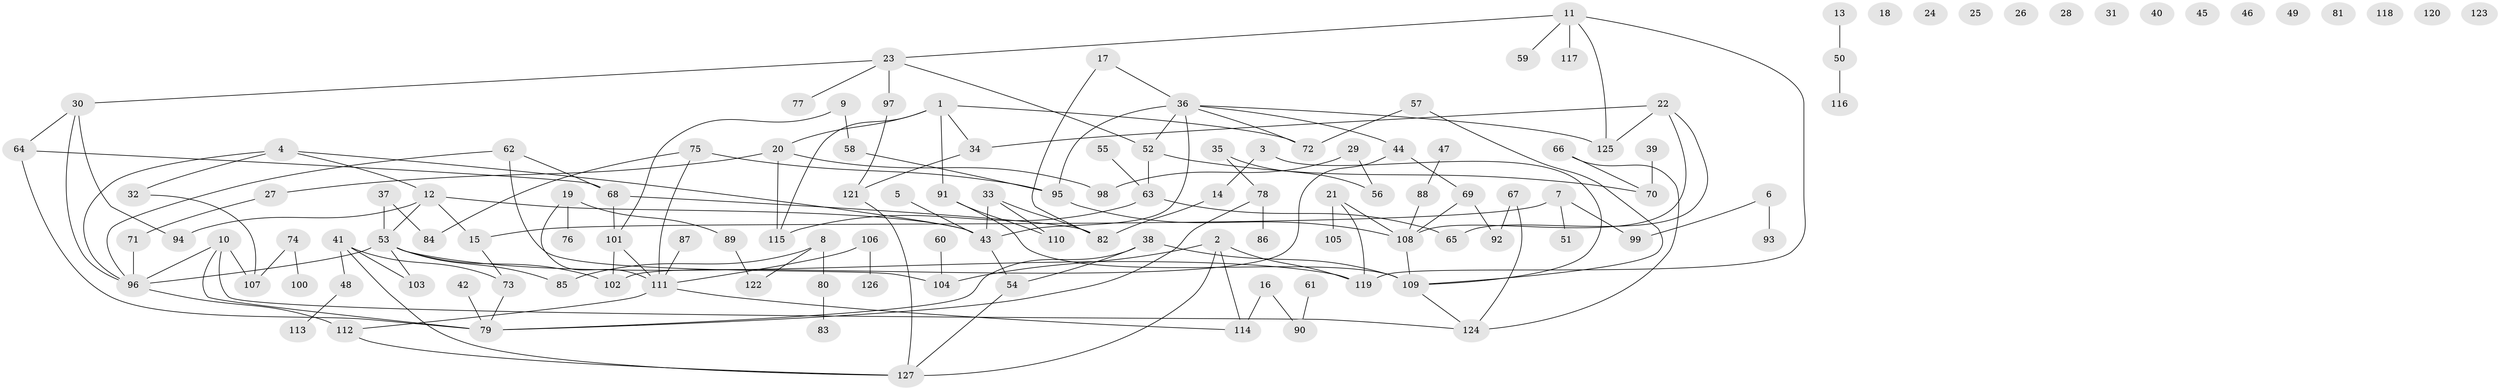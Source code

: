 // coarse degree distribution, {5: 0.16666666666666666, 6: 0.05555555555555555, 8: 0.05555555555555555, 4: 0.16666666666666666, 2: 0.1388888888888889, 3: 0.05555555555555555, 10: 0.027777777777777776, 7: 0.1111111111111111, 1: 0.19444444444444445, 9: 0.027777777777777776}
// Generated by graph-tools (version 1.1) at 2025/48/03/04/25 22:48:15]
// undirected, 127 vertices, 156 edges
graph export_dot {
  node [color=gray90,style=filled];
  1;
  2;
  3;
  4;
  5;
  6;
  7;
  8;
  9;
  10;
  11;
  12;
  13;
  14;
  15;
  16;
  17;
  18;
  19;
  20;
  21;
  22;
  23;
  24;
  25;
  26;
  27;
  28;
  29;
  30;
  31;
  32;
  33;
  34;
  35;
  36;
  37;
  38;
  39;
  40;
  41;
  42;
  43;
  44;
  45;
  46;
  47;
  48;
  49;
  50;
  51;
  52;
  53;
  54;
  55;
  56;
  57;
  58;
  59;
  60;
  61;
  62;
  63;
  64;
  65;
  66;
  67;
  68;
  69;
  70;
  71;
  72;
  73;
  74;
  75;
  76;
  77;
  78;
  79;
  80;
  81;
  82;
  83;
  84;
  85;
  86;
  87;
  88;
  89;
  90;
  91;
  92;
  93;
  94;
  95;
  96;
  97;
  98;
  99;
  100;
  101;
  102;
  103;
  104;
  105;
  106;
  107;
  108;
  109;
  110;
  111;
  112;
  113;
  114;
  115;
  116;
  117;
  118;
  119;
  120;
  121;
  122;
  123;
  124;
  125;
  126;
  127;
  1 -- 20;
  1 -- 34;
  1 -- 72;
  1 -- 91;
  1 -- 115;
  2 -- 104;
  2 -- 114;
  2 -- 119;
  2 -- 127;
  3 -- 14;
  3 -- 109;
  4 -- 12;
  4 -- 32;
  4 -- 43;
  4 -- 96;
  5 -- 43;
  6 -- 93;
  6 -- 99;
  7 -- 15;
  7 -- 51;
  7 -- 99;
  8 -- 80;
  8 -- 85;
  8 -- 122;
  9 -- 58;
  9 -- 101;
  10 -- 79;
  10 -- 96;
  10 -- 107;
  10 -- 124;
  11 -- 23;
  11 -- 59;
  11 -- 117;
  11 -- 119;
  11 -- 125;
  12 -- 15;
  12 -- 43;
  12 -- 53;
  12 -- 94;
  13 -- 50;
  14 -- 82;
  15 -- 73;
  16 -- 90;
  16 -- 114;
  17 -- 36;
  17 -- 82;
  19 -- 76;
  19 -- 89;
  19 -- 111;
  20 -- 27;
  20 -- 98;
  20 -- 115;
  21 -- 105;
  21 -- 108;
  21 -- 119;
  22 -- 34;
  22 -- 65;
  22 -- 108;
  22 -- 125;
  23 -- 30;
  23 -- 52;
  23 -- 77;
  23 -- 97;
  27 -- 71;
  29 -- 56;
  29 -- 98;
  30 -- 64;
  30 -- 94;
  30 -- 96;
  32 -- 107;
  33 -- 43;
  33 -- 82;
  33 -- 110;
  34 -- 121;
  35 -- 56;
  35 -- 78;
  36 -- 43;
  36 -- 44;
  36 -- 52;
  36 -- 72;
  36 -- 95;
  36 -- 125;
  37 -- 53;
  37 -- 84;
  38 -- 54;
  38 -- 79;
  38 -- 109;
  39 -- 70;
  41 -- 48;
  41 -- 73;
  41 -- 103;
  41 -- 127;
  42 -- 79;
  43 -- 54;
  44 -- 69;
  44 -- 102;
  47 -- 88;
  48 -- 113;
  50 -- 116;
  52 -- 63;
  52 -- 70;
  53 -- 85;
  53 -- 96;
  53 -- 102;
  53 -- 103;
  53 -- 119;
  54 -- 127;
  55 -- 63;
  57 -- 72;
  57 -- 109;
  58 -- 95;
  60 -- 104;
  61 -- 90;
  62 -- 68;
  62 -- 96;
  62 -- 104;
  63 -- 65;
  63 -- 115;
  64 -- 68;
  64 -- 79;
  66 -- 70;
  66 -- 124;
  67 -- 92;
  67 -- 124;
  68 -- 82;
  68 -- 101;
  69 -- 92;
  69 -- 108;
  71 -- 96;
  73 -- 79;
  74 -- 100;
  74 -- 107;
  75 -- 84;
  75 -- 95;
  75 -- 111;
  78 -- 79;
  78 -- 86;
  80 -- 83;
  87 -- 111;
  88 -- 108;
  89 -- 122;
  91 -- 109;
  91 -- 110;
  95 -- 108;
  96 -- 112;
  97 -- 121;
  101 -- 102;
  101 -- 111;
  106 -- 111;
  106 -- 126;
  108 -- 109;
  109 -- 124;
  111 -- 112;
  111 -- 114;
  112 -- 127;
  121 -- 127;
}
